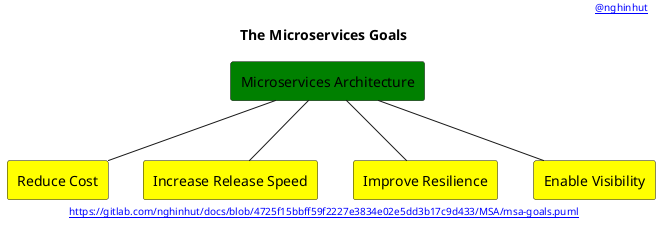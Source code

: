 @startuml
'-----START auto generated metadata please keep comment here to allow auto update-----
'-----DON'T EDIT THIS SECTION, INSTEAD RE-RUN prebuild.sh TO UPDATE-----
header [[mailto:nghinhut@gmail.com @nghinhut]]
footer [[http://www.plantuml.com/plantuml/proxy?fmt=svg&src=https://gitlab.com/nghinhut/docs/raw/4725f15bbff59f2227e3834e02e5dd3b17c9d433/MSA/msa-goals.puml https://gitlab.com/nghinhut/docs/blob/4725f15bbff59f2227e3834e02e5dd3b17c9d433/MSA/msa-goals.puml]]
'-----END auto generated metadata please keep comment here to allow auto update-----
title The Microservices Goals

rectangle "Microservices Architecture" as msa #green

rectangle "Reduce Cost" as goal1 #yellow
rectangle "Increase Release Speed" as goal2 #yellow
rectangle "Improve Resilience" as goal3 #yellow
rectangle "Enable Visibility" as goal4 #yellow

msa -- goal1
msa -- goal2
msa -- goal3
msa -- goal4



@enduml
